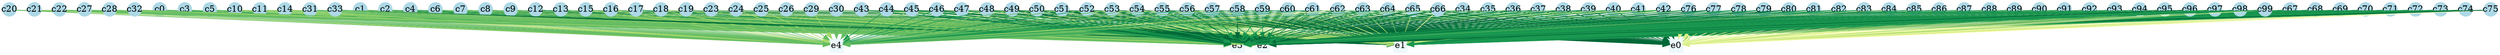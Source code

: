digraph G {
	splines=false;
	c0[shape=circle, color=lightblue,style=filled ,height=0.30, width=0.30, fixedsize=true,];
	c1[shape=circle, color=lightblue,style=filled ,height=0.30, width=0.30, fixedsize=true,];
	c2[shape=circle, color=lightblue,style=filled ,height=0.30, width=0.30, fixedsize=true,];
	c3[shape=circle, color=lightblue,style=filled ,height=0.30, width=0.30, fixedsize=true,];
	c4[shape=circle, color=lightblue,style=filled ,height=0.30, width=0.30, fixedsize=true,];
	c5[shape=circle, color=lightblue,style=filled ,height=0.30, width=0.30, fixedsize=true,];
	c6[shape=circle, color=lightblue,style=filled ,height=0.30, width=0.30, fixedsize=true,];
	c7[shape=circle, color=lightblue,style=filled ,height=0.30, width=0.30, fixedsize=true,];
	c8[shape=circle, color=lightblue,style=filled ,height=0.30, width=0.30, fixedsize=true,];
	c9[shape=circle, color=lightblue,style=filled ,height=0.30, width=0.30, fixedsize=true,];
	c10[shape=circle, color=lightblue,style=filled ,height=0.30, width=0.30, fixedsize=true,];
	c11[shape=circle, color=lightblue,style=filled ,height=0.30, width=0.30, fixedsize=true,];
	c12[shape=circle, color=lightblue,style=filled ,height=0.30, width=0.30, fixedsize=true,];
	c13[shape=circle, color=lightblue,style=filled ,height=0.30, width=0.30, fixedsize=true,];
	c14[shape=circle, color=lightblue,style=filled ,height=0.30, width=0.30, fixedsize=true,];
	c15[shape=circle, color=lightblue,style=filled ,height=0.30, width=0.30, fixedsize=true,];
	c16[shape=circle, color=lightblue,style=filled ,height=0.30, width=0.30, fixedsize=true,];
	c17[shape=circle, color=lightblue,style=filled ,height=0.30, width=0.30, fixedsize=true,];
	c18[shape=circle, color=lightblue,style=filled ,height=0.30, width=0.30, fixedsize=true,];
	c19[shape=circle, color=lightblue,style=filled ,height=0.30, width=0.30, fixedsize=true,];
	c20[shape=circle, color=lightblue,style=filled ,height=0.30, width=0.30, fixedsize=true,];
	c21[shape=circle, color=lightblue,style=filled ,height=0.30, width=0.30, fixedsize=true,];
	c22[shape=circle, color=lightblue,style=filled ,height=0.30, width=0.30, fixedsize=true,];
	c23[shape=circle, color=lightblue,style=filled ,height=0.30, width=0.30, fixedsize=true,];
	c24[shape=circle, color=lightblue,style=filled ,height=0.30, width=0.30, fixedsize=true,];
	c25[shape=circle, color=lightblue,style=filled ,height=0.30, width=0.30, fixedsize=true,];
	c26[shape=circle, color=lightblue,style=filled ,height=0.30, width=0.30, fixedsize=true,];
	c27[shape=circle, color=lightblue,style=filled ,height=0.30, width=0.30, fixedsize=true,];
	c28[shape=circle, color=lightblue,style=filled ,height=0.30, width=0.30, fixedsize=true,];
	c29[shape=circle, color=lightblue,style=filled ,height=0.30, width=0.30, fixedsize=true,];
	c30[shape=circle, color=lightblue,style=filled ,height=0.30, width=0.30, fixedsize=true,];
	c31[shape=circle, color=lightblue,style=filled ,height=0.30, width=0.30, fixedsize=true,];
	c32[shape=circle, color=lightblue,style=filled ,height=0.30, width=0.30, fixedsize=true,];
	c33[shape=circle, color=lightblue,style=filled ,height=0.30, width=0.30, fixedsize=true,];
	c34[shape=circle, color=lightblue,style=filled ,height=0.30, width=0.30, fixedsize=true,];
	c35[shape=circle, color=lightblue,style=filled ,height=0.30, width=0.30, fixedsize=true,];
	c36[shape=circle, color=lightblue,style=filled ,height=0.30, width=0.30, fixedsize=true,];
	c37[shape=circle, color=lightblue,style=filled ,height=0.30, width=0.30, fixedsize=true,];
	c38[shape=circle, color=lightblue,style=filled ,height=0.30, width=0.30, fixedsize=true,];
	c39[shape=circle, color=lightblue,style=filled ,height=0.30, width=0.30, fixedsize=true,];
	c40[shape=circle, color=lightblue,style=filled ,height=0.30, width=0.30, fixedsize=true,];
	c41[shape=circle, color=lightblue,style=filled ,height=0.30, width=0.30, fixedsize=true,];
	c42[shape=circle, color=lightblue,style=filled ,height=0.30, width=0.30, fixedsize=true,];
	c43[shape=circle, color=lightblue,style=filled ,height=0.30, width=0.30, fixedsize=true,];
	c44[shape=circle, color=lightblue,style=filled ,height=0.30, width=0.30, fixedsize=true,];
	c45[shape=circle, color=lightblue,style=filled ,height=0.30, width=0.30, fixedsize=true,];
	c46[shape=circle, color=lightblue,style=filled ,height=0.30, width=0.30, fixedsize=true,];
	c47[shape=circle, color=lightblue,style=filled ,height=0.30, width=0.30, fixedsize=true,];
	c48[shape=circle, color=lightblue,style=filled ,height=0.30, width=0.30, fixedsize=true,];
	c49[shape=circle, color=lightblue,style=filled ,height=0.30, width=0.30, fixedsize=true,];
	c50[shape=circle, color=lightblue,style=filled ,height=0.30, width=0.30, fixedsize=true,];
	c51[shape=circle, color=lightblue,style=filled ,height=0.30, width=0.30, fixedsize=true,];
	c52[shape=circle, color=lightblue,style=filled ,height=0.30, width=0.30, fixedsize=true,];
	c53[shape=circle, color=lightblue,style=filled ,height=0.30, width=0.30, fixedsize=true,];
	c54[shape=circle, color=lightblue,style=filled ,height=0.30, width=0.30, fixedsize=true,];
	c55[shape=circle, color=lightblue,style=filled ,height=0.30, width=0.30, fixedsize=true,];
	c56[shape=circle, color=lightblue,style=filled ,height=0.30, width=0.30, fixedsize=true,];
	c57[shape=circle, color=lightblue,style=filled ,height=0.30, width=0.30, fixedsize=true,];
	c58[shape=circle, color=lightblue,style=filled ,height=0.30, width=0.30, fixedsize=true,];
	c59[shape=circle, color=lightblue,style=filled ,height=0.30, width=0.30, fixedsize=true,];
	c60[shape=circle, color=lightblue,style=filled ,height=0.30, width=0.30, fixedsize=true,];
	c61[shape=circle, color=lightblue,style=filled ,height=0.30, width=0.30, fixedsize=true,];
	c62[shape=circle, color=lightblue,style=filled ,height=0.30, width=0.30, fixedsize=true,];
	c63[shape=circle, color=lightblue,style=filled ,height=0.30, width=0.30, fixedsize=true,];
	c64[shape=circle, color=lightblue,style=filled ,height=0.30, width=0.30, fixedsize=true,];
	c65[shape=circle, color=lightblue,style=filled ,height=0.30, width=0.30, fixedsize=true,];
	c66[shape=circle, color=lightblue,style=filled ,height=0.30, width=0.30, fixedsize=true,];
	c67[shape=circle, color=lightblue,style=filled ,height=0.30, width=0.30, fixedsize=true,];
	c68[shape=circle, color=lightblue,style=filled ,height=0.30, width=0.30, fixedsize=true,];
	c69[shape=circle, color=lightblue,style=filled ,height=0.30, width=0.30, fixedsize=true,];
	c70[shape=circle, color=lightblue,style=filled ,height=0.30, width=0.30, fixedsize=true,];
	c71[shape=circle, color=lightblue,style=filled ,height=0.30, width=0.30, fixedsize=true,];
	c72[shape=circle, color=lightblue,style=filled ,height=0.30, width=0.30, fixedsize=true,];
	c73[shape=circle, color=lightblue,style=filled ,height=0.30, width=0.30, fixedsize=true,];
	c74[shape=circle, color=lightblue,style=filled ,height=0.30, width=0.30, fixedsize=true,];
	c75[shape=circle, color=lightblue,style=filled ,height=0.30, width=0.30, fixedsize=true,];
	c76[shape=circle, color=lightblue,style=filled ,height=0.30, width=0.30, fixedsize=true,];
	c77[shape=circle, color=lightblue,style=filled ,height=0.30, width=0.30, fixedsize=true,];
	c78[shape=circle, color=lightblue,style=filled ,height=0.30, width=0.30, fixedsize=true,];
	c79[shape=circle, color=lightblue,style=filled ,height=0.30, width=0.30, fixedsize=true,];
	c80[shape=circle, color=lightblue,style=filled ,height=0.30, width=0.30, fixedsize=true,];
	c81[shape=circle, color=lightblue,style=filled ,height=0.30, width=0.30, fixedsize=true,];
	c82[shape=circle, color=lightblue,style=filled ,height=0.30, width=0.30, fixedsize=true,];
	c83[shape=circle, color=lightblue,style=filled ,height=0.30, width=0.30, fixedsize=true,];
	c84[shape=circle, color=lightblue,style=filled ,height=0.30, width=0.30, fixedsize=true,];
	c85[shape=circle, color=lightblue,style=filled ,height=0.30, width=0.30, fixedsize=true,];
	c86[shape=circle, color=lightblue,style=filled ,height=0.30, width=0.30, fixedsize=true,];
	c87[shape=circle, color=lightblue,style=filled ,height=0.30, width=0.30, fixedsize=true,];
	c88[shape=circle, color=lightblue,style=filled ,height=0.30, width=0.30, fixedsize=true,];
	c89[shape=circle, color=lightblue,style=filled ,height=0.30, width=0.30, fixedsize=true,];
	c90[shape=circle, color=lightblue,style=filled ,height=0.30, width=0.30, fixedsize=true,];
	c91[shape=circle, color=lightblue,style=filled ,height=0.30, width=0.30, fixedsize=true,];
	c92[shape=circle, color=lightblue,style=filled ,height=0.30, width=0.30, fixedsize=true,];
	c93[shape=circle, color=lightblue,style=filled ,height=0.30, width=0.30, fixedsize=true,];
	c94[shape=circle, color=lightblue,style=filled ,height=0.30, width=0.30, fixedsize=true,];
	c95[shape=circle, color=lightblue,style=filled ,height=0.30, width=0.30, fixedsize=true,];
	c96[shape=circle, color=lightblue,style=filled ,height=0.30, width=0.30, fixedsize=true,];
	c97[shape=circle, color=lightblue,style=filled ,height=0.30, width=0.30, fixedsize=true,];
	c98[shape=circle, color=lightblue,style=filled ,height=0.30, width=0.30, fixedsize=true,];
	c99[shape=circle, color=lightblue,style=filled ,height=0.30, width=0.30, fixedsize=true,];
	e0[shape=box, color="#edf8fb",style=filled ,height=0.30, width=0.30, fixedsize=true,];
	e1[shape=box, color="#edf8fb",style=filled ,height=0.30, width=0.30, fixedsize=true,];
	e2[shape=box, color="#edf8fb",style=filled ,height=0.30, width=0.30, fixedsize=true,];
	e3[shape=box, color="#edf8fb",style=filled ,height=0.30, width=0.30, fixedsize=true,];
	e4[shape=box, color="#edf8fb",style=filled ,height=0.30, width=0.30, fixedsize=true,];
	"c0" -> "e2"[color="#66bd63"];
	"c0" -> "e3"[color="#1a9850"];
	"c0" -> "e4"[color="#66bd63"];
	"c1" -> "e1"[color="#006837"];
	"c1" -> "e2"[color="#a6d96a"];
	"c1" -> "e3"[color="#66bd63"];
	"c1" -> "e4"[color="#66bd63"];
	"c2" -> "e1"[color="#006837"];
	"c2" -> "e2"[color="#a6d96a"];
	"c2" -> "e3"[color="#1a9850"];
	"c2" -> "e4"[color="#66bd63"];
	"c3" -> "e2"[color="#66bd63"];
	"c3" -> "e3"[color="#66bd63"];
	"c3" -> "e4"[color="#66bd63"];
	"c4" -> "e1"[color="#006837"];
	"c4" -> "e2"[color="#66bd63"];
	"c4" -> "e3"[color="#1a9850"];
	"c4" -> "e4"[color="#66bd63"];
	"c5" -> "e2"[color="#a6d96a"];
	"c5" -> "e3"[color="#66bd63"];
	"c5" -> "e4"[color="#66bd63"];
	"c6" -> "e1"[color="#006837"];
	"c6" -> "e2"[color="#a6d96a"];
	"c6" -> "e3"[color="#66bd63"];
	"c6" -> "e4"[color="#66bd63"];
	"c7" -> "e1"[color="#006837"];
	"c7" -> "e2"[color="#a6d96a"];
	"c7" -> "e3"[color="#66bd63"];
	"c7" -> "e4"[color="#66bd63"];
	"c8" -> "e1"[color="#006837"];
	"c8" -> "e2"[color="#a6d96a"];
	"c8" -> "e3"[color="#66bd63"];
	"c8" -> "e4"[color="#66bd63"];
	"c9" -> "e1"[color="#006837"];
	"c9" -> "e2"[color="#a6d96a"];
	"c9" -> "e3"[color="#66bd63"];
	"c9" -> "e4"[color="#66bd63"];
	"c10" -> "e2"[color="#a6d96a"];
	"c10" -> "e3"[color="#66bd63"];
	"c10" -> "e4"[color="#a6d96a"];
	"c11" -> "e2"[color="#a6d96a"];
	"c11" -> "e3"[color="#66bd63"];
	"c11" -> "e4"[color="#a6d96a"];
	"c12" -> "e1"[color="#006837"];
	"c12" -> "e2"[color="#66bd63"];
	"c12" -> "e3"[color="#1a9850"];
	"c12" -> "e4"[color="#66bd63"];
	"c13" -> "e1"[color="#006837"];
	"c13" -> "e2"[color="#d9ef8b"];
	"c13" -> "e3"[color="#66bd63"];
	"c13" -> "e4"[color="#66bd63"];
	"c14" -> "e2"[color="#a6d96a"];
	"c14" -> "e3"[color="#66bd63"];
	"c14" -> "e4"[color="#a6d96a"];
	"c15" -> "e1"[color="#006837"];
	"c15" -> "e2"[color="#66bd63"];
	"c15" -> "e3"[color="#66bd63"];
	"c15" -> "e4"[color="#a6d96a"];
	"c16" -> "e1"[color="#006837"];
	"c16" -> "e2"[color="#66bd63"];
	"c16" -> "e3"[color="#66bd63"];
	"c16" -> "e4"[color="#a6d96a"];
	"c17" -> "e1"[color="#006837"];
	"c17" -> "e2"[color="#66bd63"];
	"c17" -> "e3"[color="#1a9850"];
	"c17" -> "e4"[color="#66bd63"];
	"c18" -> "e1"[color="#006837"];
	"c18" -> "e2"[color="#a6d96a"];
	"c18" -> "e3"[color="#a6d96a"];
	"c18" -> "e4"[color="#a6d96a"];
	"c19" -> "e1"[color="#006837"];
	"c19" -> "e2"[color="#66bd63"];
	"c19" -> "e3"[color="#66bd63"];
	"c19" -> "e4"[color="#66bd63"];
	"c20" -> "e2"[color="#66bd63"];
	"c20" -> "e3"[color="#66bd63"];
	"c20" -> "e4"[color="#66bd63"];
	"c21" -> "e2"[color="#66bd63"];
	"c21" -> "e3"[color="#66bd63"];
	"c21" -> "e4"[color="#a6d96a"];
	"c22" -> "e2"[color="#66bd63"];
	"c22" -> "e3"[color="#66bd63"];
	"c22" -> "e4"[color="#66bd63"];
	"c23" -> "e1"[color="#006837"];
	"c23" -> "e2"[color="#a6d96a"];
	"c23" -> "e3"[color="#66bd63"];
	"c23" -> "e4"[color="#66bd63"];
	"c24" -> "e1"[color="#006837"];
	"c24" -> "e2"[color="#a6d96a"];
	"c24" -> "e3"[color="#66bd63"];
	"c24" -> "e4"[color="#a6d96a"];
	"c25" -> "e1"[color="#006837"];
	"c25" -> "e2"[color="#a6d96a"];
	"c25" -> "e3"[color="#66bd63"];
	"c25" -> "e4"[color="#a6d96a"];
	"c26" -> "e1"[color="#006837"];
	"c26" -> "e2"[color="#66bd63"];
	"c26" -> "e3"[color="#66bd63"];
	"c26" -> "e4"[color="#66bd63"];
	"c27" -> "e2"[color="#a6d96a"];
	"c27" -> "e3"[color="#66bd63"];
	"c27" -> "e4"[color="#66bd63"];
	"c28" -> "e2"[color="#66bd63"];
	"c28" -> "e3"[color="#a6d96a"];
	"c28" -> "e4"[color="#66bd63"];
	"c29" -> "e1"[color="#006837"];
	"c29" -> "e2"[color="#66bd63"];
	"c29" -> "e3"[color="#66bd63"];
	"c29" -> "e4"[color="#a6d96a"];
	"c30" -> "e1"[color="#006837"];
	"c30" -> "e2"[color="#a6d96a"];
	"c30" -> "e3"[color="#66bd63"];
	"c30" -> "e4"[color="#66bd63"];
	"c31" -> "e1"[color="#006837"];
	"c31" -> "e2"[color="#a6d96a"];
	"c31" -> "e3"[color="#66bd63"];
	"c31" -> "e4"[color="#66bd63"];
	"c32" -> "e2"[color="#66bd63"];
	"c32" -> "e3"[color="#66bd63"];
	"c32" -> "e4"[color="#66bd63"];
	"c33" -> "e1"[color="#006837"];
	"c33" -> "e2"[color="#a6d96a"];
	"c33" -> "e3"[color="#66bd63"];
	"c33" -> "e4"[color="#66bd63"];
	"c34" -> "e0"[color="#006837"];
	"c34" -> "e1"[color="#a6d96a"];
	"c34" -> "e2"[color="#006837"];
	"c34" -> "e3"[color="#1a9850"];
	"c34" -> "e4"[color="#66bd63"];
	"c35" -> "e0"[color="#006837"];
	"c35" -> "e1"[color="#a6d96a"];
	"c35" -> "e2"[color="#006837"];
	"c35" -> "e3"[color="#006837"];
	"c35" -> "e4"[color="#66bd63"];
	"c36" -> "e0"[color="#006837"];
	"c36" -> "e1"[color="#a6d96a"];
	"c36" -> "e2"[color="#1a9850"];
	"c36" -> "e3"[color="#006837"];
	"c36" -> "e4"[color="#66bd63"];
	"c37" -> "e0"[color="#006837"];
	"c37" -> "e1"[color="#66bd63"];
	"c37" -> "e2"[color="#006837"];
	"c37" -> "e3"[color="#1a9850"];
	"c37" -> "e4"[color="#1a9850"];
	"c38" -> "e0"[color="#006837"];
	"c38" -> "e1"[color="#a6d96a"];
	"c38" -> "e2"[color="#006837"];
	"c38" -> "e3"[color="#006837"];
	"c38" -> "e4"[color="#66bd63"];
	"c39" -> "e0"[color="#006837"];
	"c39" -> "e1"[color="#d9ef8b"];
	"c39" -> "e2"[color="#006837"];
	"c39" -> "e3"[color="#006837"];
	"c39" -> "e4"[color="#1a9850"];
	"c40" -> "e0"[color="#006837"];
	"c40" -> "e1"[color="#d9ef8b"];
	"c40" -> "e2"[color="#1a9850"];
	"c40" -> "e3"[color="#1a9850"];
	"c40" -> "e4"[color="#66bd63"];
	"c41" -> "e0"[color="#006837"];
	"c41" -> "e1"[color="#a6d96a"];
	"c41" -> "e2"[color="#1a9850"];
	"c41" -> "e3"[color="#006837"];
	"c41" -> "e4"[color="#66bd63"];
	"c42" -> "e0"[color="#006837"];
	"c42" -> "e1"[color="#a6d96a"];
	"c42" -> "e2"[color="#006837"];
	"c42" -> "e3"[color="#1a9850"];
	"c42" -> "e4"[color="#66bd63"];
	"c43" -> "e0"[color="#006837"];
	"c43" -> "e1"[color="#a6d96a"];
	"c43" -> "e2"[color="#006837"];
	"c43" -> "e3"[color="#1a9850"];
	"c43" -> "e4"[color="#66bd63"];
	"c44" -> "e0"[color="#006837"];
	"c44" -> "e1"[color="#a6d96a"];
	"c44" -> "e2"[color="#1a9850"];
	"c44" -> "e3"[color="#1a9850"];
	"c44" -> "e4"[color="#1a9850"];
	"c45" -> "e0"[color="#006837"];
	"c45" -> "e1"[color="#66bd63"];
	"c45" -> "e2"[color="#006837"];
	"c45" -> "e3"[color="#1a9850"];
	"c45" -> "e4"[color="#66bd63"];
	"c46" -> "e0"[color="#006837"];
	"c46" -> "e1"[color="#d9ef8b"];
	"c46" -> "e2"[color="#1a9850"];
	"c46" -> "e3"[color="#006837"];
	"c46" -> "e4"[color="#1a9850"];
	"c47" -> "e0"[color="#006837"];
	"c47" -> "e1"[color="#d9ef8b"];
	"c47" -> "e2"[color="#1a9850"];
	"c47" -> "e3"[color="#1a9850"];
	"c47" -> "e4"[color="#1a9850"];
	"c48" -> "e0"[color="#006837"];
	"c48" -> "e1"[color="#a6d96a"];
	"c48" -> "e2"[color="#006837"];
	"c48" -> "e3"[color="#1a9850"];
	"c48" -> "e4"[color="#1a9850"];
	"c49" -> "e0"[color="#006837"];
	"c49" -> "e1"[color="#66bd63"];
	"c49" -> "e2"[color="#006837"];
	"c49" -> "e3"[color="#006837"];
	"c49" -> "e4"[color="#66bd63"];
	"c50" -> "e0"[color="#006837"];
	"c50" -> "e1"[color="#a6d96a"];
	"c50" -> "e2"[color="#1a9850"];
	"c50" -> "e3"[color="#006837"];
	"c50" -> "e4"[color="#66bd63"];
	"c51" -> "e0"[color="#006837"];
	"c51" -> "e1"[color="#a6d96a"];
	"c51" -> "e2"[color="#006837"];
	"c51" -> "e3"[color="#006837"];
	"c51" -> "e4"[color="#66bd63"];
	"c52" -> "e0"[color="#006837"];
	"c52" -> "e1"[color="#a6d96a"];
	"c52" -> "e2"[color="#006837"];
	"c52" -> "e3"[color="#1a9850"];
	"c52" -> "e4"[color="#1a9850"];
	"c53" -> "e0"[color="#006837"];
	"c53" -> "e1"[color="#a6d96a"];
	"c53" -> "e2"[color="#1a9850"];
	"c53" -> "e3"[color="#006837"];
	"c53" -> "e4"[color="#66bd63"];
	"c54" -> "e0"[color="#006837"];
	"c54" -> "e1"[color="#d9ef8b"];
	"c54" -> "e2"[color="#1a9850"];
	"c54" -> "e3"[color="#1a9850"];
	"c54" -> "e4"[color="#66bd63"];
	"c55" -> "e0"[color="#006837"];
	"c55" -> "e1"[color="#66bd63"];
	"c55" -> "e2"[color="#1a9850"];
	"c55" -> "e3"[color="#1a9850"];
	"c55" -> "e4"[color="#66bd63"];
	"c56" -> "e0"[color="#006837"];
	"c56" -> "e1"[color="#a6d96a"];
	"c56" -> "e2"[color="#1a9850"];
	"c56" -> "e3"[color="#006837"];
	"c56" -> "e4"[color="#1a9850"];
	"c57" -> "e0"[color="#006837"];
	"c57" -> "e1"[color="#d9ef8b"];
	"c57" -> "e2"[color="#1a9850"];
	"c57" -> "e3"[color="#1a9850"];
	"c57" -> "e4"[color="#66bd63"];
	"c58" -> "e0"[color="#006837"];
	"c58" -> "e1"[color="#66bd63"];
	"c58" -> "e2"[color="#1a9850"];
	"c58" -> "e3"[color="#006837"];
	"c58" -> "e4"[color="#1a9850"];
	"c59" -> "e0"[color="#006837"];
	"c59" -> "e1"[color="#a6d96a"];
	"c59" -> "e2"[color="#1a9850"];
	"c59" -> "e3"[color="#1a9850"];
	"c59" -> "e4"[color="#1a9850"];
	"c60" -> "e0"[color="#006837"];
	"c60" -> "e1"[color="#a6d96a"];
	"c60" -> "e2"[color="#1a9850"];
	"c60" -> "e3"[color="#1a9850"];
	"c60" -> "e4"[color="#1a9850"];
	"c61" -> "e0"[color="#006837"];
	"c61" -> "e1"[color="#d9ef8b"];
	"c61" -> "e2"[color="#1a9850"];
	"c61" -> "e3"[color="#006837"];
	"c61" -> "e4"[color="#1a9850"];
	"c62" -> "e0"[color="#006837"];
	"c62" -> "e1"[color="#a6d96a"];
	"c62" -> "e2"[color="#1a9850"];
	"c62" -> "e3"[color="#006837"];
	"c62" -> "e4"[color="#a6d96a"];
	"c63" -> "e0"[color="#006837"];
	"c63" -> "e1"[color="#a6d96a"];
	"c63" -> "e2"[color="#1a9850"];
	"c63" -> "e3"[color="#006837"];
	"c63" -> "e4"[color="#66bd63"];
	"c64" -> "e0"[color="#006837"];
	"c64" -> "e1"[color="#66bd63"];
	"c64" -> "e2"[color="#1a9850"];
	"c64" -> "e3"[color="#1a9850"];
	"c64" -> "e4"[color="#1a9850"];
	"c65" -> "e0"[color="#006837"];
	"c65" -> "e1"[color="#a6d96a"];
	"c65" -> "e2"[color="#006837"];
	"c65" -> "e3"[color="#006837"];
	"c65" -> "e4"[color="#66bd63"];
	"c66" -> "e0"[color="#006837"];
	"c66" -> "e1"[color="#d9ef8b"];
	"c66" -> "e2"[color="#006837"];
	"c66" -> "e3"[color="#1a9850"];
	"c66" -> "e4"[color="#66bd63"];
	"c67" -> "e0"[color="#d9ef8b"];
	"c67" -> "e1"[color="#1a9850"];
	"c67" -> "e2"[color="#006837"];
	"c67" -> "e3"[color="#1a9850"];
	"c68" -> "e0"[color="#a6d96a"];
	"c68" -> "e1"[color="#1a9850"];
	"c68" -> "e2"[color="#006837"];
	"c68" -> "e3"[color="#1a9850"];
	"c69" -> "e0"[color="#a6d96a"];
	"c69" -> "e1"[color="#006837"];
	"c69" -> "e2"[color="#1a9850"];
	"c69" -> "e3"[color="#1a9850"];
	"c70" -> "e0"[color="#ffffbf"];
	"c70" -> "e1"[color="#006837"];
	"c70" -> "e2"[color="#006837"];
	"c70" -> "e3"[color="#1a9850"];
	"c71" -> "e0"[color="#d9ef8b"];
	"c71" -> "e1"[color="#1a9850"];
	"c71" -> "e2"[color="#006837"];
	"c71" -> "e3"[color="#1a9850"];
	"c72" -> "e0"[color="#d9ef8b"];
	"c72" -> "e1"[color="#1a9850"];
	"c72" -> "e2"[color="#1a9850"];
	"c72" -> "e3"[color="#1a9850"];
	"c73" -> "e0"[color="#d9ef8b"];
	"c73" -> "e1"[color="#1a9850"];
	"c73" -> "e2"[color="#006837"];
	"c73" -> "e3"[color="#1a9850"];
	"c74" -> "e0"[color="#d9ef8b"];
	"c74" -> "e1"[color="#1a9850"];
	"c74" -> "e2"[color="#006837"];
	"c74" -> "e3"[color="#1a9850"];
	"c75" -> "e0"[color="#ffffbf"];
	"c75" -> "e1"[color="#1a9850"];
	"c75" -> "e2"[color="#006837"];
	"c75" -> "e3"[color="#006837"];
	"c76" -> "e0"[color="#d9ef8b"];
	"c76" -> "e1"[color="#66bd63"];
	"c76" -> "e2"[color="#1a9850"];
	"c76" -> "e3"[color="#1a9850"];
	"c77" -> "e0"[color="#d9ef8b"];
	"c77" -> "e1"[color="#1a9850"];
	"c77" -> "e2"[color="#006837"];
	"c77" -> "e3"[color="#006837"];
	"c78" -> "e0"[color="#a6d96a"];
	"c78" -> "e1"[color="#1a9850"];
	"c78" -> "e2"[color="#006837"];
	"c78" -> "e3"[color="#1a9850"];
	"c79" -> "e0"[color="#ffffbf"];
	"c79" -> "e1"[color="#1a9850"];
	"c79" -> "e2"[color="#006837"];
	"c79" -> "e3"[color="#1a9850"];
	"c80" -> "e0"[color="#d9ef8b"];
	"c80" -> "e1"[color="#006837"];
	"c80" -> "e2"[color="#1a9850"];
	"c80" -> "e3"[color="#006837"];
	"c81" -> "e0"[color="#d9ef8b"];
	"c81" -> "e1"[color="#1a9850"];
	"c81" -> "e2"[color="#006837"];
	"c81" -> "e3"[color="#1a9850"];
	"c82" -> "e0"[color="#d9ef8b"];
	"c82" -> "e1"[color="#1a9850"];
	"c82" -> "e2"[color="#006837"];
	"c82" -> "e3"[color="#1a9850"];
	"c83" -> "e0"[color="#d9ef8b"];
	"c83" -> "e1"[color="#1a9850"];
	"c83" -> "e2"[color="#006837"];
	"c83" -> "e3"[color="#1a9850"];
	"c84" -> "e0"[color="#ffffbf"];
	"c84" -> "e1"[color="#006837"];
	"c84" -> "e2"[color="#006837"];
	"c84" -> "e3"[color="#66bd63"];
	"c85" -> "e0"[color="#ffffbf"];
	"c85" -> "e1"[color="#1a9850"];
	"c85" -> "e2"[color="#006837"];
	"c85" -> "e3"[color="#1a9850"];
	"c86" -> "e0"[color="#d9ef8b"];
	"c86" -> "e1"[color="#1a9850"];
	"c86" -> "e2"[color="#006837"];
	"c86" -> "e3"[color="#1a9850"];
	"c87" -> "e0"[color="#d9ef8b"];
	"c87" -> "e1"[color="#1a9850"];
	"c87" -> "e2"[color="#1a9850"];
	"c87" -> "e3"[color="#1a9850"];
	"c88" -> "e0"[color="#ffffbf"];
	"c88" -> "e1"[color="#1a9850"];
	"c88" -> "e2"[color="#006837"];
	"c88" -> "e3"[color="#1a9850"];
	"c89" -> "e0"[color="#d9ef8b"];
	"c89" -> "e1"[color="#1a9850"];
	"c89" -> "e2"[color="#006837"];
	"c89" -> "e3"[color="#1a9850"];
	"c90" -> "e0"[color="#a6d96a"];
	"c90" -> "e1"[color="#1a9850"];
	"c90" -> "e2"[color="#006837"];
	"c90" -> "e3"[color="#1a9850"];
	"c91" -> "e0"[color="#d9ef8b"];
	"c91" -> "e1"[color="#1a9850"];
	"c91" -> "e2"[color="#006837"];
	"c91" -> "e3"[color="#1a9850"];
	"c92" -> "e0"[color="#d9ef8b"];
	"c92" -> "e1"[color="#1a9850"];
	"c92" -> "e2"[color="#006837"];
	"c92" -> "e3"[color="#1a9850"];
	"c93" -> "e0"[color="#d9ef8b"];
	"c93" -> "e1"[color="#1a9850"];
	"c93" -> "e2"[color="#006837"];
	"c93" -> "e3"[color="#1a9850"];
	"c94" -> "e0"[color="#ffffbf"];
	"c94" -> "e1"[color="#1a9850"];
	"c94" -> "e2"[color="#006837"];
	"c94" -> "e3"[color="#1a9850"];
	"c95" -> "e0"[color="#ffffbf"];
	"c95" -> "e1"[color="#1a9850"];
	"c95" -> "e2"[color="#006837"];
	"c95" -> "e3"[color="#1a9850"];
	"c96" -> "e0"[color="#d9ef8b"];
	"c96" -> "e1"[color="#1a9850"];
	"c96" -> "e2"[color="#006837"];
	"c96" -> "e3"[color="#006837"];
	"c97" -> "e0"[color="#a6d96a"];
	"c97" -> "e1"[color="#1a9850"];
	"c97" -> "e2"[color="#1a9850"];
	"c97" -> "e3"[color="#1a9850"];
	"c98" -> "e0"[color="#ffffbf"];
	"c98" -> "e1"[color="#1a9850"];
	"c98" -> "e2"[color="#006837"];
	"c98" -> "e3"[color="#1a9850"];
	"c99" -> "e0"[color="#d9ef8b"];
	"c99" -> "e1"[color="#1a9850"];
	"c99" -> "e2"[color="#006837"];
	"c99" -> "e3"[color="#1a9850"];
}